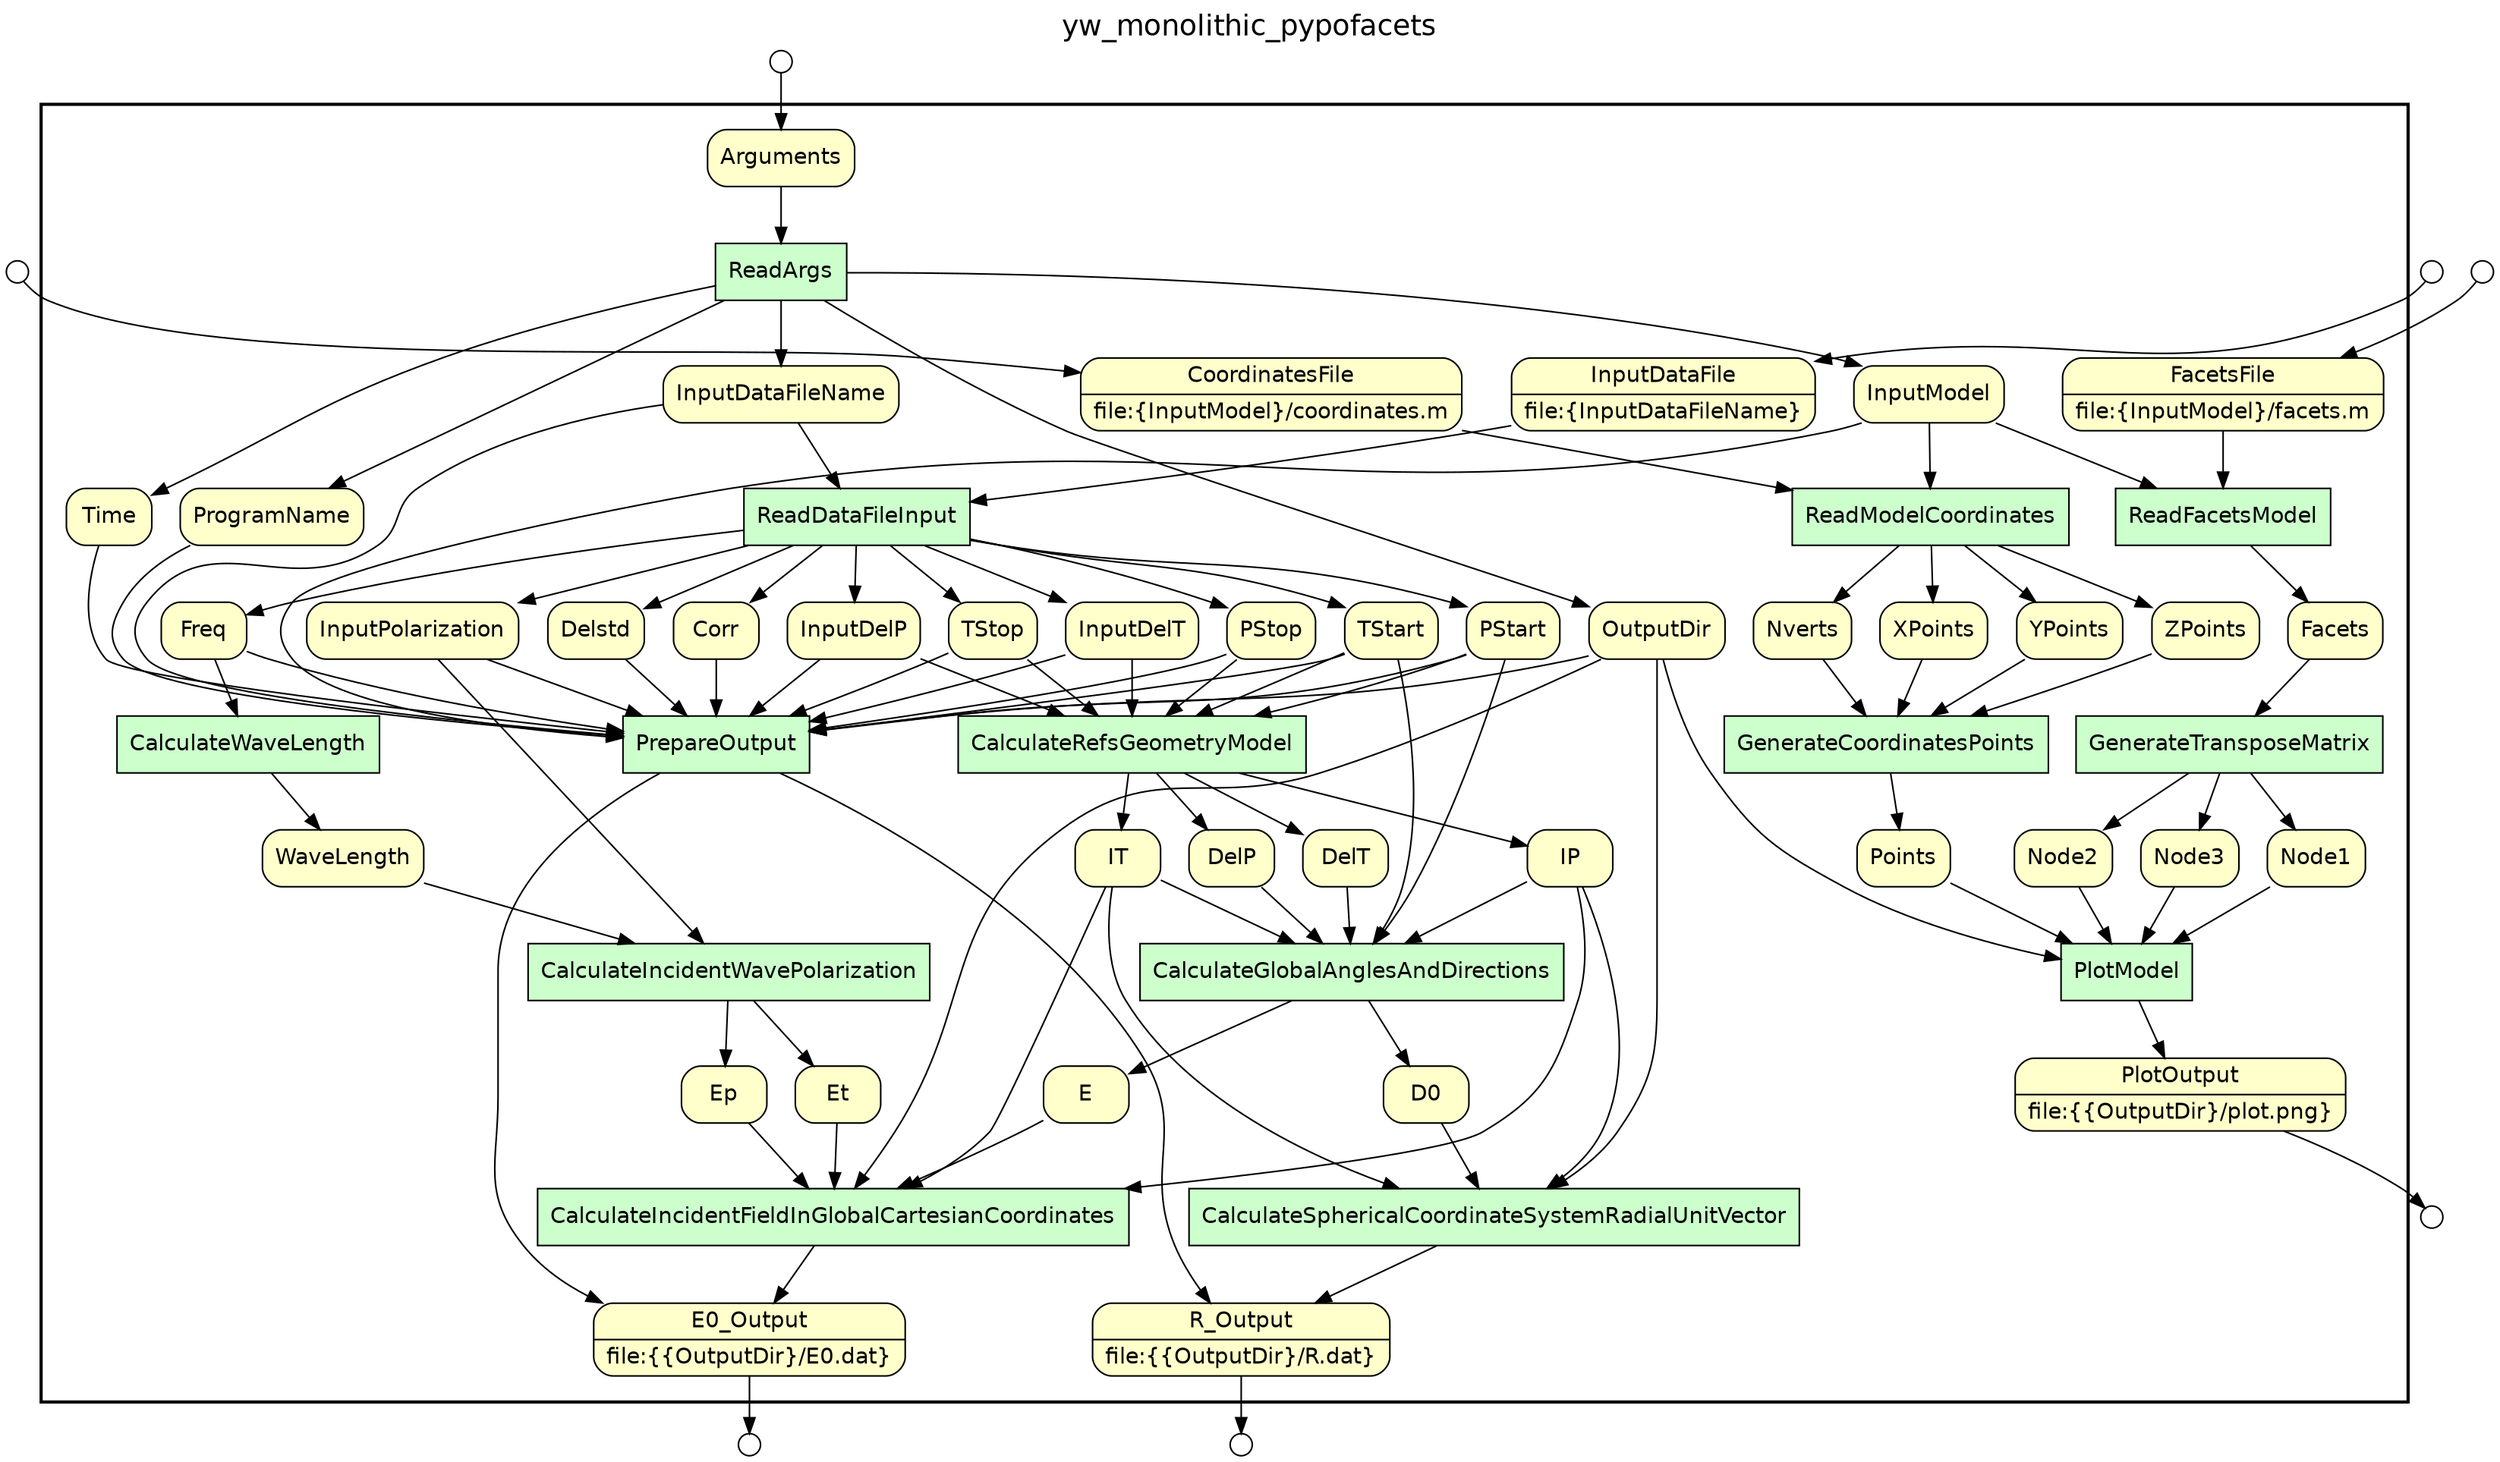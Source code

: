 
/* Start of top-level graph */
digraph Workflow {
rankdir=TB

/* Title for graph */
fontname=Helvetica; fontsize=18; labelloc=t
label=yw_monolithic_pypofacets

/* Start of double cluster for drawing box around nodes in workflow */
subgraph cluster_workflow_box_outer { label=""; color=black; penwidth=2
subgraph cluster_workflow_box_inner { label=""; penwidth=0

/* Style for nodes representing atomic programs in workflow */
node[shape=box style=filled fillcolor="#CCFFCC" peripheries=1 fontname=Helvetica]

/* Nodes representing atomic programs in workflow */
ReadArgs
ReadDataFileInput
CalculateWaveLength
CalculateIncidentWavePolarization
ReadModelCoordinates
ReadFacetsModel
GenerateTransposeMatrix
GenerateCoordinatesPoints
PlotModel
CalculateRefsGeometryModel
PrepareOutput
CalculateGlobalAnglesAndDirections
CalculateSphericalCoordinateSystemRadialUnitVector
CalculateIncidentFieldInGlobalCartesianCoordinates

/* Style for nodes representing non-parameter data channels in workflow */
node[shape=box style="rounded,filled" fillcolor="#FFFFCC" peripheries=1 fontname=Helvetica]

/* Nodes for non-parameter data channels in workflow */
R_Output [shape=record rankdir=LR label="{<f0> R_Output |<f1> file\:\{\{OutputDir\}/R.dat\}}"];
E0_Output [shape=record rankdir=LR label="{<f0> E0_Output |<f1> file\:\{\{OutputDir\}/E0.dat\}}"];
PlotOutput [shape=record rankdir=LR label="{<f0> PlotOutput |<f1> file\:\{\{OutputDir\}/plot.png\}}"];
Arguments
InputDataFileName
InputDataFile [shape=record rankdir=LR label="{<f0> InputDataFile |<f1> file\:\{InputDataFileName\}}"];
Freq
InputPolarization
WaveLength
InputModel
CoordinatesFile [shape=record rankdir=LR label="{<f0> CoordinatesFile |<f1> file\:\{InputModel\}/coordinates.m}"];
FacetsFile [shape=record rankdir=LR label="{<f0> FacetsFile |<f1> file\:\{InputModel\}/facets.m}"];
Facets
XPoints
YPoints
ZPoints
Nverts
Node1
Node2
Node3
Points
OutputDir
PStart
PStop
InputDelP
TStart
TStop
InputDelT
Time
ProgramName
Corr
Delstd
IP
IT
DelP
DelT
D0
E
Et
Ep

/* Style for nodes representing parameter channels in workflow */
node[shape=box style="rounded,filled" fillcolor="#FCFCFC" peripheries=1 fontname=Helvetica]

/* Nodes representing parameter channels in workflow */

/* Edges representing connections between programs and channels */
ReadArgs -> Time
ReadArgs -> ProgramName
ReadArgs -> InputModel
ReadArgs -> InputDataFileName
ReadArgs -> OutputDir
Arguments -> ReadArgs
ReadDataFileInput -> Freq
ReadDataFileInput -> Corr
ReadDataFileInput -> Delstd
ReadDataFileInput -> InputPolarization
ReadDataFileInput -> PStart
ReadDataFileInput -> PStop
ReadDataFileInput -> InputDelP
ReadDataFileInput -> TStart
ReadDataFileInput -> TStop
ReadDataFileInput -> InputDelT
InputDataFileName -> ReadDataFileInput
InputDataFile -> ReadDataFileInput
CalculateWaveLength -> WaveLength
Freq -> CalculateWaveLength
CalculateIncidentWavePolarization -> Et
CalculateIncidentWavePolarization -> Ep
InputPolarization -> CalculateIncidentWavePolarization
WaveLength -> CalculateIncidentWavePolarization
ReadModelCoordinates -> XPoints
ReadModelCoordinates -> YPoints
ReadModelCoordinates -> ZPoints
ReadModelCoordinates -> Nverts
InputModel -> ReadModelCoordinates
CoordinatesFile -> ReadModelCoordinates
ReadFacetsModel -> Facets
InputModel -> ReadFacetsModel
FacetsFile -> ReadFacetsModel
GenerateTransposeMatrix -> Node1
GenerateTransposeMatrix -> Node2
GenerateTransposeMatrix -> Node3
Facets -> GenerateTransposeMatrix
GenerateCoordinatesPoints -> Points
XPoints -> GenerateCoordinatesPoints
YPoints -> GenerateCoordinatesPoints
ZPoints -> GenerateCoordinatesPoints
Nverts -> GenerateCoordinatesPoints
PlotModel -> PlotOutput
Node1 -> PlotModel
Node2 -> PlotModel
Node3 -> PlotModel
Points -> PlotModel
OutputDir -> PlotModel
CalculateRefsGeometryModel -> IT
CalculateRefsGeometryModel -> IP
CalculateRefsGeometryModel -> DelP
CalculateRefsGeometryModel -> DelT
PStart -> CalculateRefsGeometryModel
PStop -> CalculateRefsGeometryModel
InputDelP -> CalculateRefsGeometryModel
TStart -> CalculateRefsGeometryModel
TStop -> CalculateRefsGeometryModel
InputDelT -> CalculateRefsGeometryModel
PrepareOutput -> E0_Output
PrepareOutput -> R_Output
Time -> PrepareOutput
ProgramName -> PrepareOutput
InputDataFileName -> PrepareOutput
InputModel -> PrepareOutput
OutputDir -> PrepareOutput
Corr -> PrepareOutput
InputDelP -> PrepareOutput
Delstd -> PrepareOutput
InputDelT -> PrepareOutput
Freq -> PrepareOutput
InputPolarization -> PrepareOutput
PStart -> PrepareOutput
PStop -> PrepareOutput
TStart -> PrepareOutput
TStop -> PrepareOutput
CalculateGlobalAnglesAndDirections -> D0
CalculateGlobalAnglesAndDirections -> E
IP -> CalculateGlobalAnglesAndDirections
IT -> CalculateGlobalAnglesAndDirections
PStart -> CalculateGlobalAnglesAndDirections
DelP -> CalculateGlobalAnglesAndDirections
TStart -> CalculateGlobalAnglesAndDirections
DelT -> CalculateGlobalAnglesAndDirections
CalculateSphericalCoordinateSystemRadialUnitVector -> R_Output
IP -> CalculateSphericalCoordinateSystemRadialUnitVector
IT -> CalculateSphericalCoordinateSystemRadialUnitVector
D0 -> CalculateSphericalCoordinateSystemRadialUnitVector
OutputDir -> CalculateSphericalCoordinateSystemRadialUnitVector
CalculateIncidentFieldInGlobalCartesianCoordinates -> E0_Output
IP -> CalculateIncidentFieldInGlobalCartesianCoordinates
IT -> CalculateIncidentFieldInGlobalCartesianCoordinates
E -> CalculateIncidentFieldInGlobalCartesianCoordinates
Et -> CalculateIncidentFieldInGlobalCartesianCoordinates
Ep -> CalculateIncidentFieldInGlobalCartesianCoordinates
OutputDir -> CalculateIncidentFieldInGlobalCartesianCoordinates

/* End of double cluster for drawing box around nodes in workflow */
}}

/* Style for nodes representing workflow input ports */
node[shape=circle style="rounded,filled" fillcolor="#FFFFFF" peripheries=1 fontname=Helvetica width=0.2]

/* Nodes representing workflow input ports */
Arguments_input_port [label=""]
CoordinatesFile_input_port [label=""]
FacetsFile_input_port [label=""]
InputDataFile_input_port [label=""]

/* Style for nodes representing workflow output ports */
node[shape=circle style="rounded,filled" fillcolor="#FFFFFF" peripheries=1 fontname=Helvetica width=0.2]

/* Nodes representing workflow output ports */
R_Output_output_port [label=""]
E0_Output_output_port [label=""]
PlotOutput_output_port [label=""]

/* Edges from input ports to channels */
Arguments_input_port -> Arguments
CoordinatesFile_input_port -> CoordinatesFile
FacetsFile_input_port -> FacetsFile
InputDataFile_input_port -> InputDataFile

/* Edges from channels to output ports */
R_Output -> R_Output_output_port
E0_Output -> E0_Output_output_port
PlotOutput -> PlotOutput_output_port

/* End of top-level graph */
}

